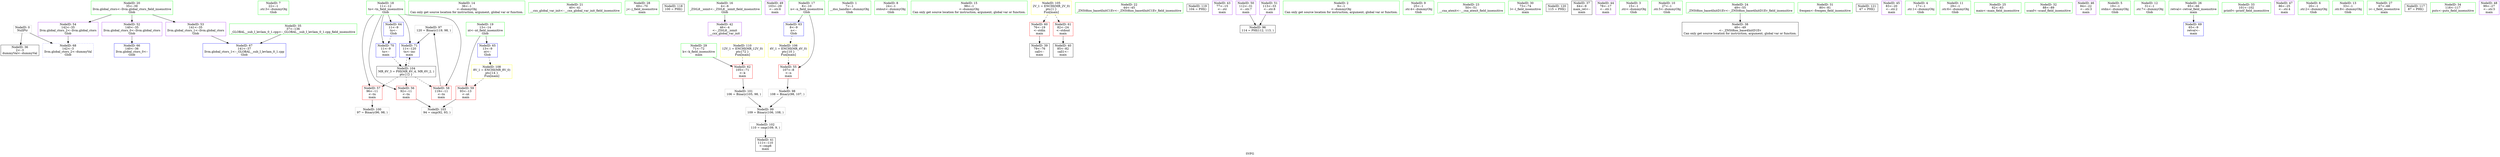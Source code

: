digraph "SVFG" {
	label="SVFG";

	Node0x55b12e758c80 [shape=record,color=grey,label="{NodeID: 0\nNullPtr}"];
	Node0x55b12e758c80 -> Node0x55b12e76a5f0[style=solid];
	Node0x55b12e758c80 -> Node0x55b12e76d1f0[style=solid];
	Node0x55b12e767510 [shape=record,color=green,label="{NodeID: 7\n22\<--1\n.str.3\<--dummyObj\nGlob }"];
	Node0x55b12e76b4e0 [shape=record,color=grey,label="{NodeID: 97\n120 = Binary(119, 98, )\n}"];
	Node0x55b12e76b4e0 -> Node0x55b12e76d490[style=solid];
	Node0x55b12e7690e0 [shape=record,color=green,label="{NodeID: 14\n36\<--1\n\<--dummyObj\nCan only get source location for instruction, argument, global var or function.}"];
	Node0x55b12e772560 [shape=record,color=black,label="{NodeID: 104\nMR_6V_3 = PHI(MR_6V_4, MR_6V_2, )\npts\{12 \}\n}"];
	Node0x55b12e772560 -> Node0x55b12e76c740[style=dashed];
	Node0x55b12e772560 -> Node0x55b12e76c810[style=dashed];
	Node0x55b12e772560 -> Node0x55b12e76c8e0[style=dashed];
	Node0x55b12e772560 -> Node0x55b12e76d490[style=dashed];
	Node0x55b12e7697e0 [shape=record,color=green,label="{NodeID: 21\n40\<--41\n__cxx_global_var_init\<--__cxx_global_var_init_field_insensitive\n}"];
	Node0x55b12e769e80 [shape=record,color=green,label="{NodeID: 28\n69\<--70\nj\<--j_field_insensitive\nmain\n}"];
	Node0x55b12e776b50 [shape=record,color=black,label="{NodeID: 118\n100 = PHI()\n}"];
	Node0x55b12e76a4f0 [shape=record,color=green,label="{NodeID: 35\n37\<--136\n_GLOBAL__sub_I_levlam_0_1.cpp\<--_GLOBAL__sub_I_levlam_0_1.cpp_field_insensitive\n}"];
	Node0x55b12e76a4f0 -> Node0x55b12e76d0f0[style=solid];
	Node0x55b12e76ab30 [shape=record,color=purple,label="{NodeID: 42\n46\<--4\n\<--_ZStL8__ioinit\n__cxx_global_var_init\n}"];
	Node0x55b12e76c100 [shape=record,color=purple,label="{NodeID: 49\n103\<--29\n\<--.str.6\nmain\n}"];
	Node0x55b12e76c740 [shape=record,color=red,label="{NodeID: 56\n92\<--11\n\<--tn\nmain\n}"];
	Node0x55b12e76c740 -> Node0x55b12e76fd60[style=solid];
	Node0x55b12e76ccf0 [shape=record,color=blue,label="{NodeID: 63\n8\<--9\nn\<--\nGlob }"];
	Node0x55b12e76ccf0 -> Node0x55b12e773580[style=dashed];
	Node0x55b12e76d3c0 [shape=record,color=blue,label="{NodeID: 70\n11\<--9\ntn\<--\nmain\n}"];
	Node0x55b12e76d3c0 -> Node0x55b12e772560[style=dashed];
	Node0x55b12e758b20 [shape=record,color=green,label="{NodeID: 1\n7\<--1\n__dso_handle\<--dummyObj\nGlob }"];
	Node0x55b12e768ca0 [shape=record,color=green,label="{NodeID: 8\n24\<--1\nstdout\<--dummyObj\nGlob }"];
	Node0x55b12e76b660 [shape=record,color=grey,label="{NodeID: 98\n108 = Binary(98, 107, )\n}"];
	Node0x55b12e76b660 -> Node0x55b12e76f7a0[style=solid];
	Node0x55b12e7691e0 [shape=record,color=green,label="{NodeID: 15\n98\<--1\n\<--dummyObj\nCan only get source location for instruction, argument, global var or function.}"];
	Node0x55b12e772a60 [shape=record,color=yellow,style=double,label="{NodeID: 105\n2V_1 = ENCHI(MR_2V_0)\npts\{1 \}\nFun[main]}"];
	Node0x55b12e772a60 -> Node0x55b12e76ca80[style=dashed];
	Node0x55b12e772a60 -> Node0x55b12e76cb50[style=dashed];
	Node0x55b12e7698e0 [shape=record,color=green,label="{NodeID: 22\n44\<--45\n_ZNSt8ios_base4InitC1Ev\<--_ZNSt8ios_base4InitC1Ev_field_insensitive\n}"];
	Node0x55b12e769f50 [shape=record,color=green,label="{NodeID: 29\n71\<--72\nk\<--k_field_insensitive\nmain\n}"];
	Node0x55b12e769f50 -> Node0x55b12e76cc20[style=solid];
	Node0x55b12e776c50 [shape=record,color=black,label="{NodeID: 119\n104 = PHI()\n}"];
	Node0x55b12e76a5f0 [shape=record,color=black,label="{NodeID: 36\n2\<--3\ndummyVal\<--dummyVal\n}"];
	Node0x55b12e76ac00 [shape=record,color=purple,label="{NodeID: 43\n77\<--15\n\<--.str\nmain\n}"];
	Node0x55b12e76c1d0 [shape=record,color=purple,label="{NodeID: 50\n112\<--31\n\<--.str.7\nmain\n}"];
	Node0x55b12e76c1d0 -> Node0x55b12e5fc460[style=solid];
	Node0x55b12e76c810 [shape=record,color=red,label="{NodeID: 57\n96\<--11\n\<--tn\nmain\n}"];
	Node0x55b12e76c810 -> Node0x55b12e76f8e0[style=solid];
	Node0x55b12e76cdf0 [shape=record,color=blue,label="{NodeID: 64\n11\<--9\ntn\<--\nGlob }"];
	Node0x55b12e76cdf0 -> Node0x55b12e76d3c0[style=dashed];
	Node0x55b12e76d490 [shape=record,color=blue,label="{NodeID: 71\n11\<--120\ntn\<--inc\nmain\n}"];
	Node0x55b12e76d490 -> Node0x55b12e772560[style=dashed];
	Node0x55b12e767940 [shape=record,color=green,label="{NodeID: 2\n9\<--1\n\<--dummyObj\nCan only get source location for instruction, argument, global var or function.}"];
	Node0x55b12e768d30 [shape=record,color=green,label="{NodeID: 9\n25\<--1\n.str.4\<--dummyObj\nGlob }"];
	Node0x55b12e76f7a0 [shape=record,color=grey,label="{NodeID: 99\n109 = Binary(106, 108, )\n}"];
	Node0x55b12e76f7a0 -> Node0x55b12e76fbe0[style=solid];
	Node0x55b12e7692e0 [shape=record,color=green,label="{NodeID: 16\n4\<--6\n_ZStL8__ioinit\<--_ZStL8__ioinit_field_insensitive\nGlob }"];
	Node0x55b12e7692e0 -> Node0x55b12e76ab30[style=solid];
	Node0x55b12e773580 [shape=record,color=yellow,style=double,label="{NodeID: 106\n4V_1 = ENCHI(MR_4V_0)\npts\{10 \}\nFun[main]}"];
	Node0x55b12e773580 -> Node0x55b12e76c670[style=dashed];
	Node0x55b12e7699e0 [shape=record,color=green,label="{NodeID: 23\n50\<--51\n__cxa_atexit\<--__cxa_atexit_field_insensitive\n}"];
	Node0x55b12e76a020 [shape=record,color=green,label="{NodeID: 30\n73\<--74\nl\<--l_field_insensitive\nmain\n}"];
	Node0x55b12e776d50 [shape=record,color=black,label="{NodeID: 120\n115 = PHI()\n}"];
	Node0x55b12e76a6f0 [shape=record,color=black,label="{NodeID: 37\n64\<--9\nmain_ret\<--\nmain\n}"];
	Node0x55b12e76acd0 [shape=record,color=purple,label="{NodeID: 44\n78\<--17\n\<--.str.1\nmain\n}"];
	Node0x55b12e76c2a0 [shape=record,color=purple,label="{NodeID: 51\n113\<--33\n\<--.str.8\nmain\n}"];
	Node0x55b12e76c2a0 -> Node0x55b12e5fc460[style=solid];
	Node0x55b12e76c8e0 [shape=record,color=red,label="{NodeID: 58\n119\<--11\n\<--tn\nmain\n}"];
	Node0x55b12e76c8e0 -> Node0x55b12e76b4e0[style=solid];
	Node0x55b12e76cef0 [shape=record,color=blue,label="{NodeID: 65\n13\<--9\nnt\<--\nGlob }"];
	Node0x55b12e76cef0 -> Node0x55b12e773740[style=dashed];
	Node0x55b12e7679d0 [shape=record,color=green,label="{NodeID: 3\n15\<--1\n.str\<--dummyObj\nGlob }"];
	Node0x55b12e768dc0 [shape=record,color=green,label="{NodeID: 10\n27\<--1\n.str.5\<--dummyObj\nGlob }"];
	Node0x55b12e76f8e0 [shape=record,color=grey,label="{NodeID: 100\n97 = Binary(96, 98, )\n}"];
	Node0x55b12e7693e0 [shape=record,color=green,label="{NodeID: 17\n8\<--10\nn\<--n_field_insensitive\nGlob }"];
	Node0x55b12e7693e0 -> Node0x55b12e76c670[style=solid];
	Node0x55b12e7693e0 -> Node0x55b12e76ccf0[style=solid];
	Node0x55b12e769ae0 [shape=record,color=green,label="{NodeID: 24\n49\<--55\n_ZNSt8ios_base4InitD1Ev\<--_ZNSt8ios_base4InitD1Ev_field_insensitive\n}"];
	Node0x55b12e769ae0 -> Node0x55b12e76a7c0[style=solid];
	Node0x55b12e76a0f0 [shape=record,color=green,label="{NodeID: 31\n80\<--81\nfreopen\<--freopen_field_insensitive\n}"];
	Node0x55b12e776e50 [shape=record,color=black,label="{NodeID: 121\n47 = PHI()\n}"];
	Node0x55b12e76a7c0 [shape=record,color=black,label="{NodeID: 38\n48\<--49\n\<--_ZNSt8ios_base4InitD1Ev\nCan only get source location for instruction, argument, global var or function.}"];
	Node0x55b12e76ada0 [shape=record,color=purple,label="{NodeID: 45\n83\<--20\n\<--.str.2\nmain\n}"];
	Node0x55b12e76c370 [shape=record,color=purple,label="{NodeID: 52\n140\<--35\nllvm.global_ctors_0\<--llvm.global_ctors\nGlob }"];
	Node0x55b12e76c370 -> Node0x55b12e76cff0[style=solid];
	Node0x55b12e76c9b0 [shape=record,color=red,label="{NodeID: 59\n93\<--13\n\<--nt\nmain\n}"];
	Node0x55b12e76c9b0 -> Node0x55b12e76fd60[style=solid];
	Node0x55b12e76cff0 [shape=record,color=blue,label="{NodeID: 66\n140\<--36\nllvm.global_ctors_0\<--\nGlob }"];
	Node0x55b12e767360 [shape=record,color=green,label="{NodeID: 4\n17\<--1\n.str.1\<--dummyObj\nGlob }"];
	Node0x55b12e768e50 [shape=record,color=green,label="{NodeID: 11\n29\<--1\n.str.6\<--dummyObj\nGlob }"];
	Node0x55b12e76fa60 [shape=record,color=grey,label="{NodeID: 101\n106 = Binary(105, 98, )\n}"];
	Node0x55b12e76fa60 -> Node0x55b12e76f7a0[style=solid];
	Node0x55b12e7694e0 [shape=record,color=green,label="{NodeID: 18\n11\<--12\ntn\<--tn_field_insensitive\nGlob }"];
	Node0x55b12e7694e0 -> Node0x55b12e76c740[style=solid];
	Node0x55b12e7694e0 -> Node0x55b12e76c810[style=solid];
	Node0x55b12e7694e0 -> Node0x55b12e76c8e0[style=solid];
	Node0x55b12e7694e0 -> Node0x55b12e76cdf0[style=solid];
	Node0x55b12e7694e0 -> Node0x55b12e76d3c0[style=solid];
	Node0x55b12e7694e0 -> Node0x55b12e76d490[style=solid];
	Node0x55b12e773740 [shape=record,color=yellow,style=double,label="{NodeID: 108\n8V_1 = ENCHI(MR_8V_0)\npts\{14 \}\nFun[main]}"];
	Node0x55b12e773740 -> Node0x55b12e76c9b0[style=dashed];
	Node0x55b12e769be0 [shape=record,color=green,label="{NodeID: 25\n62\<--63\nmain\<--main_field_insensitive\n}"];
	Node0x55b12e76a1f0 [shape=record,color=green,label="{NodeID: 32\n88\<--89\nscanf\<--scanf_field_insensitive\n}"];
	Node0x55b12e76a8c0 [shape=record,color=black,label="{NodeID: 39\n79\<--76\ncall\<--\nmain\n}"];
	Node0x55b12e76ae70 [shape=record,color=purple,label="{NodeID: 46\n84\<--22\n\<--.str.3\nmain\n}"];
	Node0x55b12e76c470 [shape=record,color=purple,label="{NodeID: 53\n141\<--35\nllvm.global_ctors_1\<--llvm.global_ctors\nGlob }"];
	Node0x55b12e76c470 -> Node0x55b12e76d0f0[style=solid];
	Node0x55b12e76ca80 [shape=record,color=red,label="{NodeID: 60\n76\<--19\n\<--stdin\nmain\n}"];
	Node0x55b12e76ca80 -> Node0x55b12e76a8c0[style=solid];
	Node0x55b12e76d0f0 [shape=record,color=blue,label="{NodeID: 67\n141\<--37\nllvm.global_ctors_1\<--_GLOBAL__sub_I_levlam_0_1.cpp\nGlob }"];
	Node0x55b12e7673f0 [shape=record,color=green,label="{NodeID: 5\n19\<--1\nstdin\<--dummyObj\nGlob }"];
	Node0x55b12e768ee0 [shape=record,color=green,label="{NodeID: 12\n31\<--1\n.str.7\<--dummyObj\nGlob }"];
	Node0x55b12e76fbe0 [shape=record,color=grey,label="{NodeID: 102\n110 = cmp(109, 9, )\n}"];
	Node0x55b12e76fbe0 -> Node0x55b12e76aa60[style=solid];
	Node0x55b12e7695e0 [shape=record,color=green,label="{NodeID: 19\n13\<--14\nnt\<--nt_field_insensitive\nGlob }"];
	Node0x55b12e7695e0 -> Node0x55b12e76c9b0[style=solid];
	Node0x55b12e7695e0 -> Node0x55b12e76cef0[style=solid];
	Node0x55b12e769ce0 [shape=record,color=green,label="{NodeID: 26\n65\<--66\nretval\<--retval_field_insensitive\nmain\n}"];
	Node0x55b12e769ce0 -> Node0x55b12e76d2f0[style=solid];
	Node0x55b12e76a2f0 [shape=record,color=green,label="{NodeID: 33\n101\<--102\nprintf\<--printf_field_insensitive\n}"];
	Node0x55b12e76a990 [shape=record,color=black,label="{NodeID: 40\n85\<--82\ncall1\<--\nmain\n}"];
	Node0x55b12e76af40 [shape=record,color=purple,label="{NodeID: 47\n86\<--25\n\<--.str.4\nmain\n}"];
	Node0x55b12e76c570 [shape=record,color=purple,label="{NodeID: 54\n142\<--35\nllvm.global_ctors_2\<--llvm.global_ctors\nGlob }"];
	Node0x55b12e76c570 -> Node0x55b12e76d1f0[style=solid];
	Node0x55b12e76cb50 [shape=record,color=red,label="{NodeID: 61\n82\<--24\n\<--stdout\nmain\n}"];
	Node0x55b12e76cb50 -> Node0x55b12e76a990[style=solid];
	Node0x55b12e76d1f0 [shape=record,color=blue, style = dotted,label="{NodeID: 68\n142\<--3\nllvm.global_ctors_2\<--dummyVal\nGlob }"];
	Node0x55b12e767480 [shape=record,color=green,label="{NodeID: 6\n20\<--1\n.str.2\<--dummyObj\nGlob }"];
	Node0x55b12e5fc460 [shape=record,color=black,label="{NodeID: 96\n114 = PHI(112, 113, )\n}"];
	Node0x55b12e768fe0 [shape=record,color=green,label="{NodeID: 13\n33\<--1\n.str.8\<--dummyObj\nGlob }"];
	Node0x55b12e76fd60 [shape=record,color=grey,label="{NodeID: 103\n94 = cmp(92, 93, )\n}"];
	Node0x55b12e7696e0 [shape=record,color=green,label="{NodeID: 20\n35\<--39\nllvm.global_ctors\<--llvm.global_ctors_field_insensitive\nGlob }"];
	Node0x55b12e7696e0 -> Node0x55b12e76c370[style=solid];
	Node0x55b12e7696e0 -> Node0x55b12e76c470[style=solid];
	Node0x55b12e7696e0 -> Node0x55b12e76c570[style=solid];
	Node0x55b12e773900 [shape=record,color=yellow,style=double,label="{NodeID: 110\n12V_1 = ENCHI(MR_12V_0)\npts\{72 \}\nFun[main]}"];
	Node0x55b12e773900 -> Node0x55b12e76cc20[style=dashed];
	Node0x55b12e769db0 [shape=record,color=green,label="{NodeID: 27\n67\<--68\ni\<--i_field_insensitive\nmain\n}"];
	Node0x55b12e776a50 [shape=record,color=black,label="{NodeID: 117\n87 = PHI()\n}"];
	Node0x55b12e76a3f0 [shape=record,color=green,label="{NodeID: 34\n116\<--117\nputs\<--puts_field_insensitive\n}"];
	Node0x55b12e76aa60 [shape=record,color=black,label="{NodeID: 41\n111\<--110\n\<--cmp6\nmain\n}"];
	Node0x55b12e76c030 [shape=record,color=purple,label="{NodeID: 48\n99\<--27\n\<--.str.5\nmain\n}"];
	Node0x55b12e76c670 [shape=record,color=red,label="{NodeID: 55\n107\<--8\n\<--n\nmain\n}"];
	Node0x55b12e76c670 -> Node0x55b12e76b660[style=solid];
	Node0x55b12e76cc20 [shape=record,color=red,label="{NodeID: 62\n105\<--71\n\<--k\nmain\n}"];
	Node0x55b12e76cc20 -> Node0x55b12e76fa60[style=solid];
	Node0x55b12e76d2f0 [shape=record,color=blue,label="{NodeID: 69\n65\<--9\nretval\<--\nmain\n}"];
}
